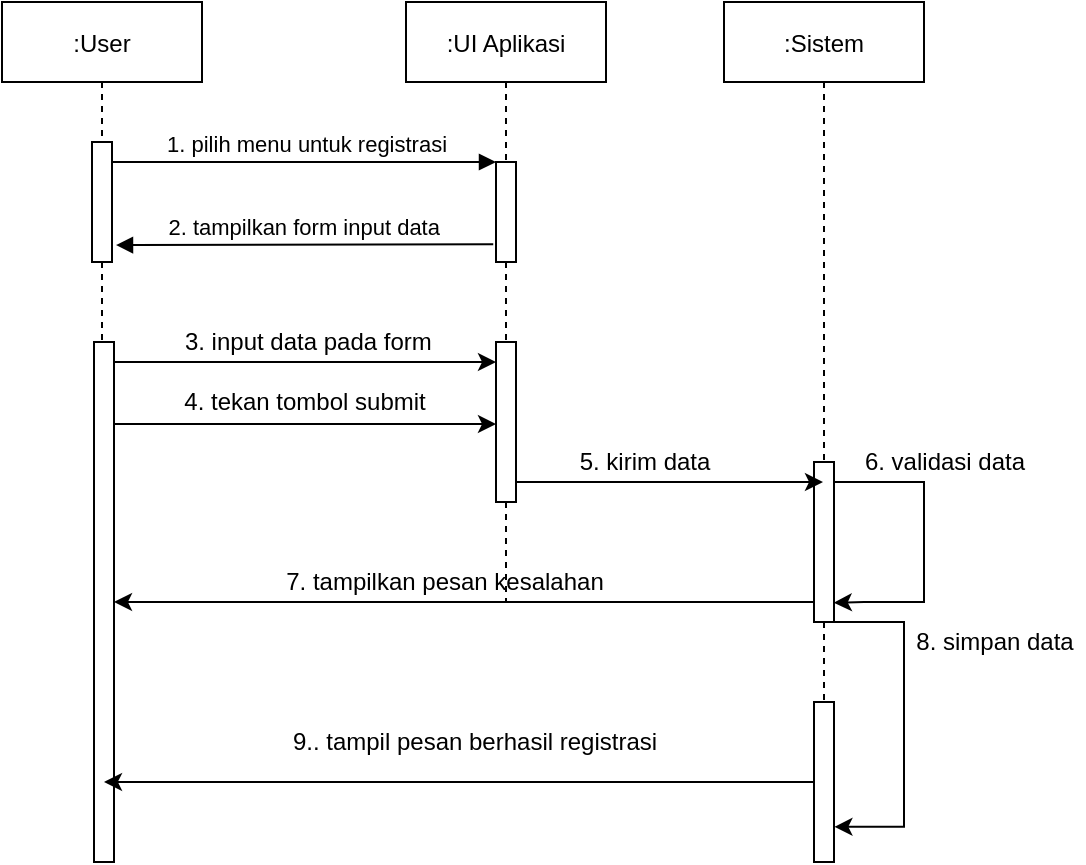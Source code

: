 <mxfile version="18.1.1" type="github">
  <diagram id="kgpKYQtTHZ0yAKxKKP6v" name="Page-1">
    <mxGraphModel dx="827" dy="475" grid="1" gridSize="10" guides="1" tooltips="1" connect="1" arrows="1" fold="1" page="1" pageScale="1" pageWidth="850" pageHeight="1100" math="0" shadow="0">
      <root>
        <mxCell id="0" />
        <mxCell id="1" parent="0" />
        <mxCell id="3nuBFxr9cyL0pnOWT2aG-1" value=":User" style="shape=umlLifeline;perimeter=lifelinePerimeter;container=1;collapsible=0;recursiveResize=0;rounded=0;shadow=0;strokeWidth=1;" parent="1" vertex="1">
          <mxGeometry x="119" y="80" width="100" height="210" as="geometry" />
        </mxCell>
        <mxCell id="3nuBFxr9cyL0pnOWT2aG-2" value="" style="points=[];perimeter=orthogonalPerimeter;rounded=0;shadow=0;strokeWidth=1;" parent="3nuBFxr9cyL0pnOWT2aG-1" vertex="1">
          <mxGeometry x="45" y="70" width="10" height="60" as="geometry" />
        </mxCell>
        <mxCell id="3nuBFxr9cyL0pnOWT2aG-5" value=":UI Aplikasi" style="shape=umlLifeline;perimeter=lifelinePerimeter;container=1;collapsible=0;recursiveResize=0;rounded=0;shadow=0;strokeWidth=1;" parent="1" vertex="1">
          <mxGeometry x="321" y="80" width="100" height="300" as="geometry" />
        </mxCell>
        <mxCell id="3nuBFxr9cyL0pnOWT2aG-6" value="" style="points=[];perimeter=orthogonalPerimeter;rounded=0;shadow=0;strokeWidth=1;" parent="3nuBFxr9cyL0pnOWT2aG-5" vertex="1">
          <mxGeometry x="45" y="80" width="10" height="50" as="geometry" />
        </mxCell>
        <mxCell id="LG617nG7bpmIxUYU5paF-6" value="" style="points=[];perimeter=orthogonalPerimeter;rounded=0;shadow=0;strokeWidth=1;" vertex="1" parent="3nuBFxr9cyL0pnOWT2aG-5">
          <mxGeometry x="45" y="170" width="10" height="80" as="geometry" />
        </mxCell>
        <mxCell id="LG617nG7bpmIxUYU5paF-7" value="" style="edgeStyle=orthogonalEdgeStyle;rounded=0;orthogonalLoop=1;jettySize=auto;html=1;dashed=1;endArrow=none;endFill=0;" edge="1" parent="3nuBFxr9cyL0pnOWT2aG-5" source="3nuBFxr9cyL0pnOWT2aG-6" target="LG617nG7bpmIxUYU5paF-6">
          <mxGeometry relative="1" as="geometry" />
        </mxCell>
        <mxCell id="3nuBFxr9cyL0pnOWT2aG-8" value=" 1. pilih menu untuk registrasi" style="verticalAlign=bottom;endArrow=block;entryX=0;entryY=0;shadow=0;strokeWidth=1;" parent="1" source="3nuBFxr9cyL0pnOWT2aG-2" target="3nuBFxr9cyL0pnOWT2aG-6" edge="1">
          <mxGeometry relative="1" as="geometry">
            <mxPoint x="275" y="160" as="sourcePoint" />
          </mxGeometry>
        </mxCell>
        <mxCell id="3nuBFxr9cyL0pnOWT2aG-9" value="2. tampilkan form input data" style="verticalAlign=bottom;endArrow=block;entryX=1.1;entryY=0.259;shadow=0;strokeWidth=1;entryDx=0;entryDy=0;entryPerimeter=0;exitX=-0.138;exitY=0.822;exitDx=0;exitDy=0;exitPerimeter=0;" parent="1" source="3nuBFxr9cyL0pnOWT2aG-6" edge="1">
          <mxGeometry relative="1" as="geometry">
            <mxPoint x="360" y="202" as="sourcePoint" />
            <mxPoint x="176.0" y="201.54" as="targetPoint" />
          </mxGeometry>
        </mxCell>
        <mxCell id="LG617nG7bpmIxUYU5paF-1" value=":Sistem" style="shape=umlLifeline;perimeter=lifelinePerimeter;container=1;collapsible=0;recursiveResize=0;rounded=0;shadow=0;strokeWidth=1;" vertex="1" parent="1">
          <mxGeometry x="480" y="80" width="100" height="310" as="geometry" />
        </mxCell>
        <mxCell id="LG617nG7bpmIxUYU5paF-2" value="" style="points=[];perimeter=orthogonalPerimeter;rounded=0;shadow=0;strokeWidth=1;" vertex="1" parent="LG617nG7bpmIxUYU5paF-1">
          <mxGeometry x="45" y="230" width="10" height="80" as="geometry" />
        </mxCell>
        <mxCell id="LG617nG7bpmIxUYU5paF-17" style="edgeStyle=orthogonalEdgeStyle;rounded=0;orthogonalLoop=1;jettySize=auto;html=1;entryX=0.989;entryY=0.88;entryDx=0;entryDy=0;entryPerimeter=0;" edge="1" parent="LG617nG7bpmIxUYU5paF-1" source="LG617nG7bpmIxUYU5paF-2" target="LG617nG7bpmIxUYU5paF-2">
          <mxGeometry relative="1" as="geometry">
            <Array as="points">
              <mxPoint x="100" y="240" />
              <mxPoint x="100" y="300" />
              <mxPoint x="70" y="300" />
            </Array>
          </mxGeometry>
        </mxCell>
        <mxCell id="LG617nG7bpmIxUYU5paF-8" style="edgeStyle=orthogonalEdgeStyle;rounded=0;orthogonalLoop=1;jettySize=auto;html=1;" edge="1" parent="1" source="LG617nG7bpmIxUYU5paF-4" target="LG617nG7bpmIxUYU5paF-6">
          <mxGeometry relative="1" as="geometry">
            <Array as="points">
              <mxPoint x="290" y="260" />
              <mxPoint x="290" y="260" />
            </Array>
          </mxGeometry>
        </mxCell>
        <mxCell id="LG617nG7bpmIxUYU5paF-12" style="edgeStyle=orthogonalEdgeStyle;rounded=0;orthogonalLoop=1;jettySize=auto;html=1;" edge="1" parent="1">
          <mxGeometry relative="1" as="geometry">
            <mxPoint x="175" y="291" as="sourcePoint" />
            <mxPoint x="366" y="291" as="targetPoint" />
            <Array as="points">
              <mxPoint x="220" y="291" />
              <mxPoint x="220" y="291" />
            </Array>
          </mxGeometry>
        </mxCell>
        <mxCell id="LG617nG7bpmIxUYU5paF-4" value="" style="points=[];perimeter=orthogonalPerimeter;rounded=0;shadow=0;strokeWidth=1;" vertex="1" parent="1">
          <mxGeometry x="165" y="250" width="10" height="260" as="geometry" />
        </mxCell>
        <mxCell id="LG617nG7bpmIxUYU5paF-11" value="&amp;nbsp;3. input data pada form" style="text;html=1;align=center;verticalAlign=middle;resizable=0;points=[];autosize=1;strokeColor=none;fillColor=none;" vertex="1" parent="1">
          <mxGeometry x="200" y="240" width="140" height="20" as="geometry" />
        </mxCell>
        <mxCell id="LG617nG7bpmIxUYU5paF-13" value="4. tekan tombol submit" style="text;html=1;align=center;verticalAlign=middle;resizable=0;points=[];autosize=1;strokeColor=none;fillColor=none;" vertex="1" parent="1">
          <mxGeometry x="200" y="270" width="140" height="20" as="geometry" />
        </mxCell>
        <mxCell id="LG617nG7bpmIxUYU5paF-15" style="edgeStyle=orthogonalEdgeStyle;rounded=0;orthogonalLoop=1;jettySize=auto;html=1;" edge="1" parent="1" source="LG617nG7bpmIxUYU5paF-6" target="LG617nG7bpmIxUYU5paF-1">
          <mxGeometry relative="1" as="geometry">
            <Array as="points">
              <mxPoint x="400" y="320" />
              <mxPoint x="400" y="320" />
            </Array>
          </mxGeometry>
        </mxCell>
        <mxCell id="LG617nG7bpmIxUYU5paF-16" value="5. kirim data" style="text;html=1;align=center;verticalAlign=middle;resizable=0;points=[];autosize=1;strokeColor=none;fillColor=none;" vertex="1" parent="1">
          <mxGeometry x="400" y="300" width="80" height="20" as="geometry" />
        </mxCell>
        <mxCell id="LG617nG7bpmIxUYU5paF-18" value="6. validasi data" style="text;html=1;align=center;verticalAlign=middle;resizable=0;points=[];autosize=1;strokeColor=none;fillColor=none;" vertex="1" parent="1">
          <mxGeometry x="540" y="300" width="100" height="20" as="geometry" />
        </mxCell>
        <mxCell id="LG617nG7bpmIxUYU5paF-19" style="edgeStyle=orthogonalEdgeStyle;rounded=0;orthogonalLoop=1;jettySize=auto;html=1;" edge="1" parent="1" source="LG617nG7bpmIxUYU5paF-2" target="LG617nG7bpmIxUYU5paF-4">
          <mxGeometry relative="1" as="geometry">
            <mxPoint x="210" y="370" as="targetPoint" />
            <Array as="points">
              <mxPoint x="360" y="380" />
              <mxPoint x="360" y="380" />
            </Array>
          </mxGeometry>
        </mxCell>
        <mxCell id="LG617nG7bpmIxUYU5paF-20" value="7. tampilkan pesan kesalahan" style="text;html=1;align=center;verticalAlign=middle;resizable=0;points=[];autosize=1;strokeColor=none;fillColor=none;" vertex="1" parent="1">
          <mxGeometry x="255" y="360" width="170" height="20" as="geometry" />
        </mxCell>
        <mxCell id="LG617nG7bpmIxUYU5paF-25" style="edgeStyle=orthogonalEdgeStyle;rounded=0;orthogonalLoop=1;jettySize=auto;html=1;entryX=0.5;entryY=0.846;entryDx=0;entryDy=0;entryPerimeter=0;" edge="1" parent="1" source="LG617nG7bpmIxUYU5paF-21" target="LG617nG7bpmIxUYU5paF-4">
          <mxGeometry relative="1" as="geometry" />
        </mxCell>
        <mxCell id="LG617nG7bpmIxUYU5paF-21" value="" style="points=[];perimeter=orthogonalPerimeter;rounded=0;shadow=0;strokeWidth=1;" vertex="1" parent="1">
          <mxGeometry x="525" y="430" width="10" height="80" as="geometry" />
        </mxCell>
        <mxCell id="LG617nG7bpmIxUYU5paF-22" value="" style="edgeStyle=orthogonalEdgeStyle;rounded=0;orthogonalLoop=1;jettySize=auto;html=1;dashed=1;endArrow=none;endFill=0;" edge="1" parent="1" source="LG617nG7bpmIxUYU5paF-2" target="LG617nG7bpmIxUYU5paF-21">
          <mxGeometry relative="1" as="geometry" />
        </mxCell>
        <mxCell id="LG617nG7bpmIxUYU5paF-23" style="edgeStyle=orthogonalEdgeStyle;rounded=0;orthogonalLoop=1;jettySize=auto;html=1;entryX=1.02;entryY=0.78;entryDx=0;entryDy=0;entryPerimeter=0;" edge="1" parent="1" source="LG617nG7bpmIxUYU5paF-2" target="LG617nG7bpmIxUYU5paF-21">
          <mxGeometry relative="1" as="geometry">
            <Array as="points">
              <mxPoint x="570" y="390" />
              <mxPoint x="570" y="492" />
            </Array>
          </mxGeometry>
        </mxCell>
        <mxCell id="LG617nG7bpmIxUYU5paF-24" value="8. simpan data" style="text;html=1;align=center;verticalAlign=middle;resizable=0;points=[];autosize=1;strokeColor=none;fillColor=none;" vertex="1" parent="1">
          <mxGeometry x="570" y="390" width="90" height="20" as="geometry" />
        </mxCell>
        <mxCell id="LG617nG7bpmIxUYU5paF-26" value="9.. tampil pesan berhasil registrasi" style="text;html=1;align=center;verticalAlign=middle;resizable=0;points=[];autosize=1;strokeColor=none;fillColor=none;" vertex="1" parent="1">
          <mxGeometry x="255" y="440" width="200" height="20" as="geometry" />
        </mxCell>
      </root>
    </mxGraphModel>
  </diagram>
</mxfile>
